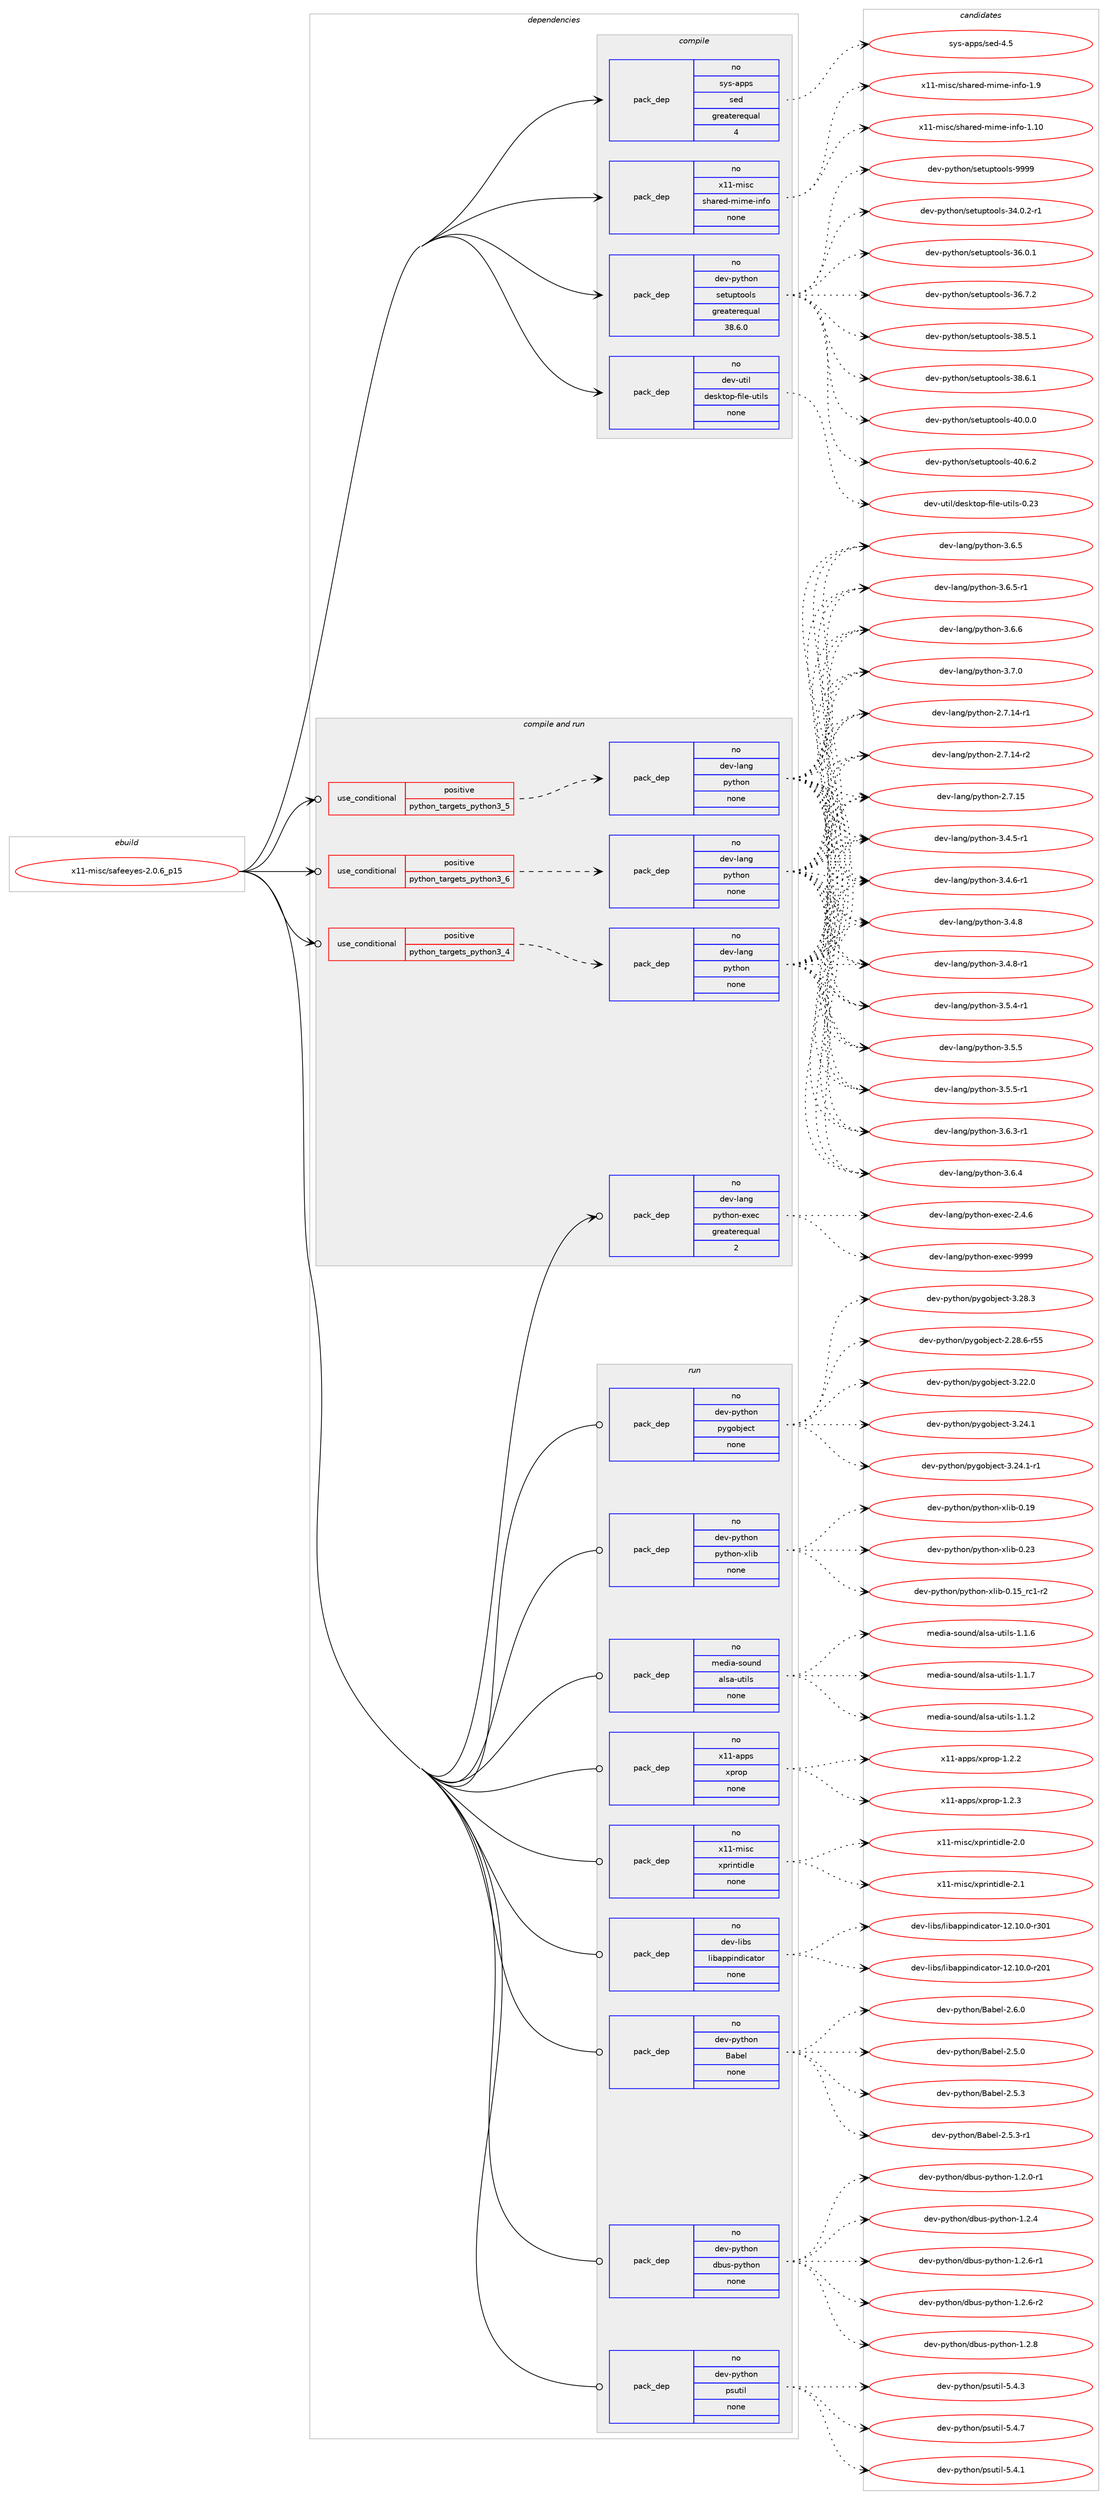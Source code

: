 digraph prolog {

# *************
# Graph options
# *************

newrank=true;
concentrate=true;
compound=true;
graph [rankdir=LR,fontname=Helvetica,fontsize=10,ranksep=1.5];#, ranksep=2.5, nodesep=0.2];
edge  [arrowhead=vee];
node  [fontname=Helvetica,fontsize=10];

# **********
# The ebuild
# **********

subgraph cluster_leftcol {
color=gray;
rank=same;
label=<<i>ebuild</i>>;
id [label="x11-misc/safeeyes-2.0.6_p15", color=red, width=4, href="../x11-misc/safeeyes-2.0.6_p15.svg"];
}

# ****************
# The dependencies
# ****************

subgraph cluster_midcol {
color=gray;
label=<<i>dependencies</i>>;
subgraph cluster_compile {
fillcolor="#eeeeee";
style=filled;
label=<<i>compile</i>>;
subgraph pack7372 {
dependency9272 [label=<<TABLE BORDER="0" CELLBORDER="1" CELLSPACING="0" CELLPADDING="4" WIDTH="220"><TR><TD ROWSPAN="6" CELLPADDING="30">pack_dep</TD></TR><TR><TD WIDTH="110">no</TD></TR><TR><TD>dev-python</TD></TR><TR><TD>setuptools</TD></TR><TR><TD>greaterequal</TD></TR><TR><TD>38.6.0</TD></TR></TABLE>>, shape=none, color=blue];
}
id:e -> dependency9272:w [weight=20,style="solid",arrowhead="vee"];
subgraph pack7373 {
dependency9273 [label=<<TABLE BORDER="0" CELLBORDER="1" CELLSPACING="0" CELLPADDING="4" WIDTH="220"><TR><TD ROWSPAN="6" CELLPADDING="30">pack_dep</TD></TR><TR><TD WIDTH="110">no</TD></TR><TR><TD>dev-util</TD></TR><TR><TD>desktop-file-utils</TD></TR><TR><TD>none</TD></TR><TR><TD></TD></TR></TABLE>>, shape=none, color=blue];
}
id:e -> dependency9273:w [weight=20,style="solid",arrowhead="vee"];
subgraph pack7374 {
dependency9274 [label=<<TABLE BORDER="0" CELLBORDER="1" CELLSPACING="0" CELLPADDING="4" WIDTH="220"><TR><TD ROWSPAN="6" CELLPADDING="30">pack_dep</TD></TR><TR><TD WIDTH="110">no</TD></TR><TR><TD>sys-apps</TD></TR><TR><TD>sed</TD></TR><TR><TD>greaterequal</TD></TR><TR><TD>4</TD></TR></TABLE>>, shape=none, color=blue];
}
id:e -> dependency9274:w [weight=20,style="solid",arrowhead="vee"];
subgraph pack7375 {
dependency9275 [label=<<TABLE BORDER="0" CELLBORDER="1" CELLSPACING="0" CELLPADDING="4" WIDTH="220"><TR><TD ROWSPAN="6" CELLPADDING="30">pack_dep</TD></TR><TR><TD WIDTH="110">no</TD></TR><TR><TD>x11-misc</TD></TR><TR><TD>shared-mime-info</TD></TR><TR><TD>none</TD></TR><TR><TD></TD></TR></TABLE>>, shape=none, color=blue];
}
id:e -> dependency9275:w [weight=20,style="solid",arrowhead="vee"];
}
subgraph cluster_compileandrun {
fillcolor="#eeeeee";
style=filled;
label=<<i>compile and run</i>>;
subgraph cond1673 {
dependency9276 [label=<<TABLE BORDER="0" CELLBORDER="1" CELLSPACING="0" CELLPADDING="4"><TR><TD ROWSPAN="3" CELLPADDING="10">use_conditional</TD></TR><TR><TD>positive</TD></TR><TR><TD>python_targets_python3_4</TD></TR></TABLE>>, shape=none, color=red];
subgraph pack7376 {
dependency9277 [label=<<TABLE BORDER="0" CELLBORDER="1" CELLSPACING="0" CELLPADDING="4" WIDTH="220"><TR><TD ROWSPAN="6" CELLPADDING="30">pack_dep</TD></TR><TR><TD WIDTH="110">no</TD></TR><TR><TD>dev-lang</TD></TR><TR><TD>python</TD></TR><TR><TD>none</TD></TR><TR><TD></TD></TR></TABLE>>, shape=none, color=blue];
}
dependency9276:e -> dependency9277:w [weight=20,style="dashed",arrowhead="vee"];
}
id:e -> dependency9276:w [weight=20,style="solid",arrowhead="odotvee"];
subgraph cond1674 {
dependency9278 [label=<<TABLE BORDER="0" CELLBORDER="1" CELLSPACING="0" CELLPADDING="4"><TR><TD ROWSPAN="3" CELLPADDING="10">use_conditional</TD></TR><TR><TD>positive</TD></TR><TR><TD>python_targets_python3_5</TD></TR></TABLE>>, shape=none, color=red];
subgraph pack7377 {
dependency9279 [label=<<TABLE BORDER="0" CELLBORDER="1" CELLSPACING="0" CELLPADDING="4" WIDTH="220"><TR><TD ROWSPAN="6" CELLPADDING="30">pack_dep</TD></TR><TR><TD WIDTH="110">no</TD></TR><TR><TD>dev-lang</TD></TR><TR><TD>python</TD></TR><TR><TD>none</TD></TR><TR><TD></TD></TR></TABLE>>, shape=none, color=blue];
}
dependency9278:e -> dependency9279:w [weight=20,style="dashed",arrowhead="vee"];
}
id:e -> dependency9278:w [weight=20,style="solid",arrowhead="odotvee"];
subgraph cond1675 {
dependency9280 [label=<<TABLE BORDER="0" CELLBORDER="1" CELLSPACING="0" CELLPADDING="4"><TR><TD ROWSPAN="3" CELLPADDING="10">use_conditional</TD></TR><TR><TD>positive</TD></TR><TR><TD>python_targets_python3_6</TD></TR></TABLE>>, shape=none, color=red];
subgraph pack7378 {
dependency9281 [label=<<TABLE BORDER="0" CELLBORDER="1" CELLSPACING="0" CELLPADDING="4" WIDTH="220"><TR><TD ROWSPAN="6" CELLPADDING="30">pack_dep</TD></TR><TR><TD WIDTH="110">no</TD></TR><TR><TD>dev-lang</TD></TR><TR><TD>python</TD></TR><TR><TD>none</TD></TR><TR><TD></TD></TR></TABLE>>, shape=none, color=blue];
}
dependency9280:e -> dependency9281:w [weight=20,style="dashed",arrowhead="vee"];
}
id:e -> dependency9280:w [weight=20,style="solid",arrowhead="odotvee"];
subgraph pack7379 {
dependency9282 [label=<<TABLE BORDER="0" CELLBORDER="1" CELLSPACING="0" CELLPADDING="4" WIDTH="220"><TR><TD ROWSPAN="6" CELLPADDING="30">pack_dep</TD></TR><TR><TD WIDTH="110">no</TD></TR><TR><TD>dev-lang</TD></TR><TR><TD>python-exec</TD></TR><TR><TD>greaterequal</TD></TR><TR><TD>2</TD></TR></TABLE>>, shape=none, color=blue];
}
id:e -> dependency9282:w [weight=20,style="solid",arrowhead="odotvee"];
}
subgraph cluster_run {
fillcolor="#eeeeee";
style=filled;
label=<<i>run</i>>;
subgraph pack7380 {
dependency9283 [label=<<TABLE BORDER="0" CELLBORDER="1" CELLSPACING="0" CELLPADDING="4" WIDTH="220"><TR><TD ROWSPAN="6" CELLPADDING="30">pack_dep</TD></TR><TR><TD WIDTH="110">no</TD></TR><TR><TD>dev-libs</TD></TR><TR><TD>libappindicator</TD></TR><TR><TD>none</TD></TR><TR><TD></TD></TR></TABLE>>, shape=none, color=blue];
}
id:e -> dependency9283:w [weight=20,style="solid",arrowhead="odot"];
subgraph pack7381 {
dependency9284 [label=<<TABLE BORDER="0" CELLBORDER="1" CELLSPACING="0" CELLPADDING="4" WIDTH="220"><TR><TD ROWSPAN="6" CELLPADDING="30">pack_dep</TD></TR><TR><TD WIDTH="110">no</TD></TR><TR><TD>dev-python</TD></TR><TR><TD>Babel</TD></TR><TR><TD>none</TD></TR><TR><TD></TD></TR></TABLE>>, shape=none, color=blue];
}
id:e -> dependency9284:w [weight=20,style="solid",arrowhead="odot"];
subgraph pack7382 {
dependency9285 [label=<<TABLE BORDER="0" CELLBORDER="1" CELLSPACING="0" CELLPADDING="4" WIDTH="220"><TR><TD ROWSPAN="6" CELLPADDING="30">pack_dep</TD></TR><TR><TD WIDTH="110">no</TD></TR><TR><TD>dev-python</TD></TR><TR><TD>dbus-python</TD></TR><TR><TD>none</TD></TR><TR><TD></TD></TR></TABLE>>, shape=none, color=blue];
}
id:e -> dependency9285:w [weight=20,style="solid",arrowhead="odot"];
subgraph pack7383 {
dependency9286 [label=<<TABLE BORDER="0" CELLBORDER="1" CELLSPACING="0" CELLPADDING="4" WIDTH="220"><TR><TD ROWSPAN="6" CELLPADDING="30">pack_dep</TD></TR><TR><TD WIDTH="110">no</TD></TR><TR><TD>dev-python</TD></TR><TR><TD>psutil</TD></TR><TR><TD>none</TD></TR><TR><TD></TD></TR></TABLE>>, shape=none, color=blue];
}
id:e -> dependency9286:w [weight=20,style="solid",arrowhead="odot"];
subgraph pack7384 {
dependency9287 [label=<<TABLE BORDER="0" CELLBORDER="1" CELLSPACING="0" CELLPADDING="4" WIDTH="220"><TR><TD ROWSPAN="6" CELLPADDING="30">pack_dep</TD></TR><TR><TD WIDTH="110">no</TD></TR><TR><TD>dev-python</TD></TR><TR><TD>pygobject</TD></TR><TR><TD>none</TD></TR><TR><TD></TD></TR></TABLE>>, shape=none, color=blue];
}
id:e -> dependency9287:w [weight=20,style="solid",arrowhead="odot"];
subgraph pack7385 {
dependency9288 [label=<<TABLE BORDER="0" CELLBORDER="1" CELLSPACING="0" CELLPADDING="4" WIDTH="220"><TR><TD ROWSPAN="6" CELLPADDING="30">pack_dep</TD></TR><TR><TD WIDTH="110">no</TD></TR><TR><TD>dev-python</TD></TR><TR><TD>python-xlib</TD></TR><TR><TD>none</TD></TR><TR><TD></TD></TR></TABLE>>, shape=none, color=blue];
}
id:e -> dependency9288:w [weight=20,style="solid",arrowhead="odot"];
subgraph pack7386 {
dependency9289 [label=<<TABLE BORDER="0" CELLBORDER="1" CELLSPACING="0" CELLPADDING="4" WIDTH="220"><TR><TD ROWSPAN="6" CELLPADDING="30">pack_dep</TD></TR><TR><TD WIDTH="110">no</TD></TR><TR><TD>media-sound</TD></TR><TR><TD>alsa-utils</TD></TR><TR><TD>none</TD></TR><TR><TD></TD></TR></TABLE>>, shape=none, color=blue];
}
id:e -> dependency9289:w [weight=20,style="solid",arrowhead="odot"];
subgraph pack7387 {
dependency9290 [label=<<TABLE BORDER="0" CELLBORDER="1" CELLSPACING="0" CELLPADDING="4" WIDTH="220"><TR><TD ROWSPAN="6" CELLPADDING="30">pack_dep</TD></TR><TR><TD WIDTH="110">no</TD></TR><TR><TD>x11-apps</TD></TR><TR><TD>xprop</TD></TR><TR><TD>none</TD></TR><TR><TD></TD></TR></TABLE>>, shape=none, color=blue];
}
id:e -> dependency9290:w [weight=20,style="solid",arrowhead="odot"];
subgraph pack7388 {
dependency9291 [label=<<TABLE BORDER="0" CELLBORDER="1" CELLSPACING="0" CELLPADDING="4" WIDTH="220"><TR><TD ROWSPAN="6" CELLPADDING="30">pack_dep</TD></TR><TR><TD WIDTH="110">no</TD></TR><TR><TD>x11-misc</TD></TR><TR><TD>xprintidle</TD></TR><TR><TD>none</TD></TR><TR><TD></TD></TR></TABLE>>, shape=none, color=blue];
}
id:e -> dependency9291:w [weight=20,style="solid",arrowhead="odot"];
}
}

# **************
# The candidates
# **************

subgraph cluster_choices {
rank=same;
color=gray;
label=<<i>candidates</i>>;

subgraph choice7372 {
color=black;
nodesep=1;
choice1001011184511212111610411111047115101116117112116111111108115455152464846504511449 [label="dev-python/setuptools-34.0.2-r1", color=red, width=4,href="../dev-python/setuptools-34.0.2-r1.svg"];
choice100101118451121211161041111104711510111611711211611111110811545515446484649 [label="dev-python/setuptools-36.0.1", color=red, width=4,href="../dev-python/setuptools-36.0.1.svg"];
choice100101118451121211161041111104711510111611711211611111110811545515446554650 [label="dev-python/setuptools-36.7.2", color=red, width=4,href="../dev-python/setuptools-36.7.2.svg"];
choice100101118451121211161041111104711510111611711211611111110811545515646534649 [label="dev-python/setuptools-38.5.1", color=red, width=4,href="../dev-python/setuptools-38.5.1.svg"];
choice100101118451121211161041111104711510111611711211611111110811545515646544649 [label="dev-python/setuptools-38.6.1", color=red, width=4,href="../dev-python/setuptools-38.6.1.svg"];
choice100101118451121211161041111104711510111611711211611111110811545524846484648 [label="dev-python/setuptools-40.0.0", color=red, width=4,href="../dev-python/setuptools-40.0.0.svg"];
choice100101118451121211161041111104711510111611711211611111110811545524846544650 [label="dev-python/setuptools-40.6.2", color=red, width=4,href="../dev-python/setuptools-40.6.2.svg"];
choice10010111845112121116104111110471151011161171121161111111081154557575757 [label="dev-python/setuptools-9999", color=red, width=4,href="../dev-python/setuptools-9999.svg"];
dependency9272:e -> choice1001011184511212111610411111047115101116117112116111111108115455152464846504511449:w [style=dotted,weight="100"];
dependency9272:e -> choice100101118451121211161041111104711510111611711211611111110811545515446484649:w [style=dotted,weight="100"];
dependency9272:e -> choice100101118451121211161041111104711510111611711211611111110811545515446554650:w [style=dotted,weight="100"];
dependency9272:e -> choice100101118451121211161041111104711510111611711211611111110811545515646534649:w [style=dotted,weight="100"];
dependency9272:e -> choice100101118451121211161041111104711510111611711211611111110811545515646544649:w [style=dotted,weight="100"];
dependency9272:e -> choice100101118451121211161041111104711510111611711211611111110811545524846484648:w [style=dotted,weight="100"];
dependency9272:e -> choice100101118451121211161041111104711510111611711211611111110811545524846544650:w [style=dotted,weight="100"];
dependency9272:e -> choice10010111845112121116104111110471151011161171121161111111081154557575757:w [style=dotted,weight="100"];
}
subgraph choice7373 {
color=black;
nodesep=1;
choice100101118451171161051084710010111510711611111245102105108101451171161051081154548465051 [label="dev-util/desktop-file-utils-0.23", color=red, width=4,href="../dev-util/desktop-file-utils-0.23.svg"];
dependency9273:e -> choice100101118451171161051084710010111510711611111245102105108101451171161051081154548465051:w [style=dotted,weight="100"];
}
subgraph choice7374 {
color=black;
nodesep=1;
choice11512111545971121121154711510110045524653 [label="sys-apps/sed-4.5", color=red, width=4,href="../sys-apps/sed-4.5.svg"];
dependency9274:e -> choice11512111545971121121154711510110045524653:w [style=dotted,weight="100"];
}
subgraph choice7375 {
color=black;
nodesep=1;
choice12049494510910511599471151049711410110045109105109101451051101021114549464948 [label="x11-misc/shared-mime-info-1.10", color=red, width=4,href="../x11-misc/shared-mime-info-1.10.svg"];
choice120494945109105115994711510497114101100451091051091014510511010211145494657 [label="x11-misc/shared-mime-info-1.9", color=red, width=4,href="../x11-misc/shared-mime-info-1.9.svg"];
dependency9275:e -> choice12049494510910511599471151049711410110045109105109101451051101021114549464948:w [style=dotted,weight="100"];
dependency9275:e -> choice120494945109105115994711510497114101100451091051091014510511010211145494657:w [style=dotted,weight="100"];
}
subgraph choice7376 {
color=black;
nodesep=1;
choice100101118451089711010347112121116104111110455046554649524511449 [label="dev-lang/python-2.7.14-r1", color=red, width=4,href="../dev-lang/python-2.7.14-r1.svg"];
choice100101118451089711010347112121116104111110455046554649524511450 [label="dev-lang/python-2.7.14-r2", color=red, width=4,href="../dev-lang/python-2.7.14-r2.svg"];
choice10010111845108971101034711212111610411111045504655464953 [label="dev-lang/python-2.7.15", color=red, width=4,href="../dev-lang/python-2.7.15.svg"];
choice1001011184510897110103471121211161041111104551465246534511449 [label="dev-lang/python-3.4.5-r1", color=red, width=4,href="../dev-lang/python-3.4.5-r1.svg"];
choice1001011184510897110103471121211161041111104551465246544511449 [label="dev-lang/python-3.4.6-r1", color=red, width=4,href="../dev-lang/python-3.4.6-r1.svg"];
choice100101118451089711010347112121116104111110455146524656 [label="dev-lang/python-3.4.8", color=red, width=4,href="../dev-lang/python-3.4.8.svg"];
choice1001011184510897110103471121211161041111104551465246564511449 [label="dev-lang/python-3.4.8-r1", color=red, width=4,href="../dev-lang/python-3.4.8-r1.svg"];
choice1001011184510897110103471121211161041111104551465346524511449 [label="dev-lang/python-3.5.4-r1", color=red, width=4,href="../dev-lang/python-3.5.4-r1.svg"];
choice100101118451089711010347112121116104111110455146534653 [label="dev-lang/python-3.5.5", color=red, width=4,href="../dev-lang/python-3.5.5.svg"];
choice1001011184510897110103471121211161041111104551465346534511449 [label="dev-lang/python-3.5.5-r1", color=red, width=4,href="../dev-lang/python-3.5.5-r1.svg"];
choice1001011184510897110103471121211161041111104551465446514511449 [label="dev-lang/python-3.6.3-r1", color=red, width=4,href="../dev-lang/python-3.6.3-r1.svg"];
choice100101118451089711010347112121116104111110455146544652 [label="dev-lang/python-3.6.4", color=red, width=4,href="../dev-lang/python-3.6.4.svg"];
choice100101118451089711010347112121116104111110455146544653 [label="dev-lang/python-3.6.5", color=red, width=4,href="../dev-lang/python-3.6.5.svg"];
choice1001011184510897110103471121211161041111104551465446534511449 [label="dev-lang/python-3.6.5-r1", color=red, width=4,href="../dev-lang/python-3.6.5-r1.svg"];
choice100101118451089711010347112121116104111110455146544654 [label="dev-lang/python-3.6.6", color=red, width=4,href="../dev-lang/python-3.6.6.svg"];
choice100101118451089711010347112121116104111110455146554648 [label="dev-lang/python-3.7.0", color=red, width=4,href="../dev-lang/python-3.7.0.svg"];
dependency9277:e -> choice100101118451089711010347112121116104111110455046554649524511449:w [style=dotted,weight="100"];
dependency9277:e -> choice100101118451089711010347112121116104111110455046554649524511450:w [style=dotted,weight="100"];
dependency9277:e -> choice10010111845108971101034711212111610411111045504655464953:w [style=dotted,weight="100"];
dependency9277:e -> choice1001011184510897110103471121211161041111104551465246534511449:w [style=dotted,weight="100"];
dependency9277:e -> choice1001011184510897110103471121211161041111104551465246544511449:w [style=dotted,weight="100"];
dependency9277:e -> choice100101118451089711010347112121116104111110455146524656:w [style=dotted,weight="100"];
dependency9277:e -> choice1001011184510897110103471121211161041111104551465246564511449:w [style=dotted,weight="100"];
dependency9277:e -> choice1001011184510897110103471121211161041111104551465346524511449:w [style=dotted,weight="100"];
dependency9277:e -> choice100101118451089711010347112121116104111110455146534653:w [style=dotted,weight="100"];
dependency9277:e -> choice1001011184510897110103471121211161041111104551465346534511449:w [style=dotted,weight="100"];
dependency9277:e -> choice1001011184510897110103471121211161041111104551465446514511449:w [style=dotted,weight="100"];
dependency9277:e -> choice100101118451089711010347112121116104111110455146544652:w [style=dotted,weight="100"];
dependency9277:e -> choice100101118451089711010347112121116104111110455146544653:w [style=dotted,weight="100"];
dependency9277:e -> choice1001011184510897110103471121211161041111104551465446534511449:w [style=dotted,weight="100"];
dependency9277:e -> choice100101118451089711010347112121116104111110455146544654:w [style=dotted,weight="100"];
dependency9277:e -> choice100101118451089711010347112121116104111110455146554648:w [style=dotted,weight="100"];
}
subgraph choice7377 {
color=black;
nodesep=1;
choice100101118451089711010347112121116104111110455046554649524511449 [label="dev-lang/python-2.7.14-r1", color=red, width=4,href="../dev-lang/python-2.7.14-r1.svg"];
choice100101118451089711010347112121116104111110455046554649524511450 [label="dev-lang/python-2.7.14-r2", color=red, width=4,href="../dev-lang/python-2.7.14-r2.svg"];
choice10010111845108971101034711212111610411111045504655464953 [label="dev-lang/python-2.7.15", color=red, width=4,href="../dev-lang/python-2.7.15.svg"];
choice1001011184510897110103471121211161041111104551465246534511449 [label="dev-lang/python-3.4.5-r1", color=red, width=4,href="../dev-lang/python-3.4.5-r1.svg"];
choice1001011184510897110103471121211161041111104551465246544511449 [label="dev-lang/python-3.4.6-r1", color=red, width=4,href="../dev-lang/python-3.4.6-r1.svg"];
choice100101118451089711010347112121116104111110455146524656 [label="dev-lang/python-3.4.8", color=red, width=4,href="../dev-lang/python-3.4.8.svg"];
choice1001011184510897110103471121211161041111104551465246564511449 [label="dev-lang/python-3.4.8-r1", color=red, width=4,href="../dev-lang/python-3.4.8-r1.svg"];
choice1001011184510897110103471121211161041111104551465346524511449 [label="dev-lang/python-3.5.4-r1", color=red, width=4,href="../dev-lang/python-3.5.4-r1.svg"];
choice100101118451089711010347112121116104111110455146534653 [label="dev-lang/python-3.5.5", color=red, width=4,href="../dev-lang/python-3.5.5.svg"];
choice1001011184510897110103471121211161041111104551465346534511449 [label="dev-lang/python-3.5.5-r1", color=red, width=4,href="../dev-lang/python-3.5.5-r1.svg"];
choice1001011184510897110103471121211161041111104551465446514511449 [label="dev-lang/python-3.6.3-r1", color=red, width=4,href="../dev-lang/python-3.6.3-r1.svg"];
choice100101118451089711010347112121116104111110455146544652 [label="dev-lang/python-3.6.4", color=red, width=4,href="../dev-lang/python-3.6.4.svg"];
choice100101118451089711010347112121116104111110455146544653 [label="dev-lang/python-3.6.5", color=red, width=4,href="../dev-lang/python-3.6.5.svg"];
choice1001011184510897110103471121211161041111104551465446534511449 [label="dev-lang/python-3.6.5-r1", color=red, width=4,href="../dev-lang/python-3.6.5-r1.svg"];
choice100101118451089711010347112121116104111110455146544654 [label="dev-lang/python-3.6.6", color=red, width=4,href="../dev-lang/python-3.6.6.svg"];
choice100101118451089711010347112121116104111110455146554648 [label="dev-lang/python-3.7.0", color=red, width=4,href="../dev-lang/python-3.7.0.svg"];
dependency9279:e -> choice100101118451089711010347112121116104111110455046554649524511449:w [style=dotted,weight="100"];
dependency9279:e -> choice100101118451089711010347112121116104111110455046554649524511450:w [style=dotted,weight="100"];
dependency9279:e -> choice10010111845108971101034711212111610411111045504655464953:w [style=dotted,weight="100"];
dependency9279:e -> choice1001011184510897110103471121211161041111104551465246534511449:w [style=dotted,weight="100"];
dependency9279:e -> choice1001011184510897110103471121211161041111104551465246544511449:w [style=dotted,weight="100"];
dependency9279:e -> choice100101118451089711010347112121116104111110455146524656:w [style=dotted,weight="100"];
dependency9279:e -> choice1001011184510897110103471121211161041111104551465246564511449:w [style=dotted,weight="100"];
dependency9279:e -> choice1001011184510897110103471121211161041111104551465346524511449:w [style=dotted,weight="100"];
dependency9279:e -> choice100101118451089711010347112121116104111110455146534653:w [style=dotted,weight="100"];
dependency9279:e -> choice1001011184510897110103471121211161041111104551465346534511449:w [style=dotted,weight="100"];
dependency9279:e -> choice1001011184510897110103471121211161041111104551465446514511449:w [style=dotted,weight="100"];
dependency9279:e -> choice100101118451089711010347112121116104111110455146544652:w [style=dotted,weight="100"];
dependency9279:e -> choice100101118451089711010347112121116104111110455146544653:w [style=dotted,weight="100"];
dependency9279:e -> choice1001011184510897110103471121211161041111104551465446534511449:w [style=dotted,weight="100"];
dependency9279:e -> choice100101118451089711010347112121116104111110455146544654:w [style=dotted,weight="100"];
dependency9279:e -> choice100101118451089711010347112121116104111110455146554648:w [style=dotted,weight="100"];
}
subgraph choice7378 {
color=black;
nodesep=1;
choice100101118451089711010347112121116104111110455046554649524511449 [label="dev-lang/python-2.7.14-r1", color=red, width=4,href="../dev-lang/python-2.7.14-r1.svg"];
choice100101118451089711010347112121116104111110455046554649524511450 [label="dev-lang/python-2.7.14-r2", color=red, width=4,href="../dev-lang/python-2.7.14-r2.svg"];
choice10010111845108971101034711212111610411111045504655464953 [label="dev-lang/python-2.7.15", color=red, width=4,href="../dev-lang/python-2.7.15.svg"];
choice1001011184510897110103471121211161041111104551465246534511449 [label="dev-lang/python-3.4.5-r1", color=red, width=4,href="../dev-lang/python-3.4.5-r1.svg"];
choice1001011184510897110103471121211161041111104551465246544511449 [label="dev-lang/python-3.4.6-r1", color=red, width=4,href="../dev-lang/python-3.4.6-r1.svg"];
choice100101118451089711010347112121116104111110455146524656 [label="dev-lang/python-3.4.8", color=red, width=4,href="../dev-lang/python-3.4.8.svg"];
choice1001011184510897110103471121211161041111104551465246564511449 [label="dev-lang/python-3.4.8-r1", color=red, width=4,href="../dev-lang/python-3.4.8-r1.svg"];
choice1001011184510897110103471121211161041111104551465346524511449 [label="dev-lang/python-3.5.4-r1", color=red, width=4,href="../dev-lang/python-3.5.4-r1.svg"];
choice100101118451089711010347112121116104111110455146534653 [label="dev-lang/python-3.5.5", color=red, width=4,href="../dev-lang/python-3.5.5.svg"];
choice1001011184510897110103471121211161041111104551465346534511449 [label="dev-lang/python-3.5.5-r1", color=red, width=4,href="../dev-lang/python-3.5.5-r1.svg"];
choice1001011184510897110103471121211161041111104551465446514511449 [label="dev-lang/python-3.6.3-r1", color=red, width=4,href="../dev-lang/python-3.6.3-r1.svg"];
choice100101118451089711010347112121116104111110455146544652 [label="dev-lang/python-3.6.4", color=red, width=4,href="../dev-lang/python-3.6.4.svg"];
choice100101118451089711010347112121116104111110455146544653 [label="dev-lang/python-3.6.5", color=red, width=4,href="../dev-lang/python-3.6.5.svg"];
choice1001011184510897110103471121211161041111104551465446534511449 [label="dev-lang/python-3.6.5-r1", color=red, width=4,href="../dev-lang/python-3.6.5-r1.svg"];
choice100101118451089711010347112121116104111110455146544654 [label="dev-lang/python-3.6.6", color=red, width=4,href="../dev-lang/python-3.6.6.svg"];
choice100101118451089711010347112121116104111110455146554648 [label="dev-lang/python-3.7.0", color=red, width=4,href="../dev-lang/python-3.7.0.svg"];
dependency9281:e -> choice100101118451089711010347112121116104111110455046554649524511449:w [style=dotted,weight="100"];
dependency9281:e -> choice100101118451089711010347112121116104111110455046554649524511450:w [style=dotted,weight="100"];
dependency9281:e -> choice10010111845108971101034711212111610411111045504655464953:w [style=dotted,weight="100"];
dependency9281:e -> choice1001011184510897110103471121211161041111104551465246534511449:w [style=dotted,weight="100"];
dependency9281:e -> choice1001011184510897110103471121211161041111104551465246544511449:w [style=dotted,weight="100"];
dependency9281:e -> choice100101118451089711010347112121116104111110455146524656:w [style=dotted,weight="100"];
dependency9281:e -> choice1001011184510897110103471121211161041111104551465246564511449:w [style=dotted,weight="100"];
dependency9281:e -> choice1001011184510897110103471121211161041111104551465346524511449:w [style=dotted,weight="100"];
dependency9281:e -> choice100101118451089711010347112121116104111110455146534653:w [style=dotted,weight="100"];
dependency9281:e -> choice1001011184510897110103471121211161041111104551465346534511449:w [style=dotted,weight="100"];
dependency9281:e -> choice1001011184510897110103471121211161041111104551465446514511449:w [style=dotted,weight="100"];
dependency9281:e -> choice100101118451089711010347112121116104111110455146544652:w [style=dotted,weight="100"];
dependency9281:e -> choice100101118451089711010347112121116104111110455146544653:w [style=dotted,weight="100"];
dependency9281:e -> choice1001011184510897110103471121211161041111104551465446534511449:w [style=dotted,weight="100"];
dependency9281:e -> choice100101118451089711010347112121116104111110455146544654:w [style=dotted,weight="100"];
dependency9281:e -> choice100101118451089711010347112121116104111110455146554648:w [style=dotted,weight="100"];
}
subgraph choice7379 {
color=black;
nodesep=1;
choice1001011184510897110103471121211161041111104510112010199455046524654 [label="dev-lang/python-exec-2.4.6", color=red, width=4,href="../dev-lang/python-exec-2.4.6.svg"];
choice10010111845108971101034711212111610411111045101120101994557575757 [label="dev-lang/python-exec-9999", color=red, width=4,href="../dev-lang/python-exec-9999.svg"];
dependency9282:e -> choice1001011184510897110103471121211161041111104510112010199455046524654:w [style=dotted,weight="100"];
dependency9282:e -> choice10010111845108971101034711212111610411111045101120101994557575757:w [style=dotted,weight="100"];
}
subgraph choice7380 {
color=black;
nodesep=1;
choice10010111845108105981154710810598971121121051101001059997116111114454950464948464845114504849 [label="dev-libs/libappindicator-12.10.0-r201", color=red, width=4,href="../dev-libs/libappindicator-12.10.0-r201.svg"];
choice10010111845108105981154710810598971121121051101001059997116111114454950464948464845114514849 [label="dev-libs/libappindicator-12.10.0-r301", color=red, width=4,href="../dev-libs/libappindicator-12.10.0-r301.svg"];
dependency9283:e -> choice10010111845108105981154710810598971121121051101001059997116111114454950464948464845114504849:w [style=dotted,weight="100"];
dependency9283:e -> choice10010111845108105981154710810598971121121051101001059997116111114454950464948464845114514849:w [style=dotted,weight="100"];
}
subgraph choice7381 {
color=black;
nodesep=1;
choice1001011184511212111610411111047669798101108455046534648 [label="dev-python/Babel-2.5.0", color=red, width=4,href="../dev-python/Babel-2.5.0.svg"];
choice1001011184511212111610411111047669798101108455046534651 [label="dev-python/Babel-2.5.3", color=red, width=4,href="../dev-python/Babel-2.5.3.svg"];
choice10010111845112121116104111110476697981011084550465346514511449 [label="dev-python/Babel-2.5.3-r1", color=red, width=4,href="../dev-python/Babel-2.5.3-r1.svg"];
choice1001011184511212111610411111047669798101108455046544648 [label="dev-python/Babel-2.6.0", color=red, width=4,href="../dev-python/Babel-2.6.0.svg"];
dependency9284:e -> choice1001011184511212111610411111047669798101108455046534648:w [style=dotted,weight="100"];
dependency9284:e -> choice1001011184511212111610411111047669798101108455046534651:w [style=dotted,weight="100"];
dependency9284:e -> choice10010111845112121116104111110476697981011084550465346514511449:w [style=dotted,weight="100"];
dependency9284:e -> choice1001011184511212111610411111047669798101108455046544648:w [style=dotted,weight="100"];
}
subgraph choice7382 {
color=black;
nodesep=1;
choice100101118451121211161041111104710098117115451121211161041111104549465046484511449 [label="dev-python/dbus-python-1.2.0-r1", color=red, width=4,href="../dev-python/dbus-python-1.2.0-r1.svg"];
choice10010111845112121116104111110471009811711545112121116104111110454946504652 [label="dev-python/dbus-python-1.2.4", color=red, width=4,href="../dev-python/dbus-python-1.2.4.svg"];
choice100101118451121211161041111104710098117115451121211161041111104549465046544511449 [label="dev-python/dbus-python-1.2.6-r1", color=red, width=4,href="../dev-python/dbus-python-1.2.6-r1.svg"];
choice100101118451121211161041111104710098117115451121211161041111104549465046544511450 [label="dev-python/dbus-python-1.2.6-r2", color=red, width=4,href="../dev-python/dbus-python-1.2.6-r2.svg"];
choice10010111845112121116104111110471009811711545112121116104111110454946504656 [label="dev-python/dbus-python-1.2.8", color=red, width=4,href="../dev-python/dbus-python-1.2.8.svg"];
dependency9285:e -> choice100101118451121211161041111104710098117115451121211161041111104549465046484511449:w [style=dotted,weight="100"];
dependency9285:e -> choice10010111845112121116104111110471009811711545112121116104111110454946504652:w [style=dotted,weight="100"];
dependency9285:e -> choice100101118451121211161041111104710098117115451121211161041111104549465046544511449:w [style=dotted,weight="100"];
dependency9285:e -> choice100101118451121211161041111104710098117115451121211161041111104549465046544511450:w [style=dotted,weight="100"];
dependency9285:e -> choice10010111845112121116104111110471009811711545112121116104111110454946504656:w [style=dotted,weight="100"];
}
subgraph choice7383 {
color=black;
nodesep=1;
choice1001011184511212111610411111047112115117116105108455346524649 [label="dev-python/psutil-5.4.1", color=red, width=4,href="../dev-python/psutil-5.4.1.svg"];
choice1001011184511212111610411111047112115117116105108455346524651 [label="dev-python/psutil-5.4.3", color=red, width=4,href="../dev-python/psutil-5.4.3.svg"];
choice1001011184511212111610411111047112115117116105108455346524655 [label="dev-python/psutil-5.4.7", color=red, width=4,href="../dev-python/psutil-5.4.7.svg"];
dependency9286:e -> choice1001011184511212111610411111047112115117116105108455346524649:w [style=dotted,weight="100"];
dependency9286:e -> choice1001011184511212111610411111047112115117116105108455346524651:w [style=dotted,weight="100"];
dependency9286:e -> choice1001011184511212111610411111047112115117116105108455346524655:w [style=dotted,weight="100"];
}
subgraph choice7384 {
color=black;
nodesep=1;
choice1001011184511212111610411111047112121103111981061019911645504650564654451145353 [label="dev-python/pygobject-2.28.6-r55", color=red, width=4,href="../dev-python/pygobject-2.28.6-r55.svg"];
choice1001011184511212111610411111047112121103111981061019911645514650504648 [label="dev-python/pygobject-3.22.0", color=red, width=4,href="../dev-python/pygobject-3.22.0.svg"];
choice1001011184511212111610411111047112121103111981061019911645514650524649 [label="dev-python/pygobject-3.24.1", color=red, width=4,href="../dev-python/pygobject-3.24.1.svg"];
choice10010111845112121116104111110471121211031119810610199116455146505246494511449 [label="dev-python/pygobject-3.24.1-r1", color=red, width=4,href="../dev-python/pygobject-3.24.1-r1.svg"];
choice1001011184511212111610411111047112121103111981061019911645514650564651 [label="dev-python/pygobject-3.28.3", color=red, width=4,href="../dev-python/pygobject-3.28.3.svg"];
dependency9287:e -> choice1001011184511212111610411111047112121103111981061019911645504650564654451145353:w [style=dotted,weight="100"];
dependency9287:e -> choice1001011184511212111610411111047112121103111981061019911645514650504648:w [style=dotted,weight="100"];
dependency9287:e -> choice1001011184511212111610411111047112121103111981061019911645514650524649:w [style=dotted,weight="100"];
dependency9287:e -> choice10010111845112121116104111110471121211031119810610199116455146505246494511449:w [style=dotted,weight="100"];
dependency9287:e -> choice1001011184511212111610411111047112121103111981061019911645514650564651:w [style=dotted,weight="100"];
}
subgraph choice7385 {
color=black;
nodesep=1;
choice1001011184511212111610411111047112121116104111110451201081059845484649539511499494511450 [label="dev-python/python-xlib-0.15_rc1-r2", color=red, width=4,href="../dev-python/python-xlib-0.15_rc1-r2.svg"];
choice100101118451121211161041111104711212111610411111045120108105984548464957 [label="dev-python/python-xlib-0.19", color=red, width=4,href="../dev-python/python-xlib-0.19.svg"];
choice100101118451121211161041111104711212111610411111045120108105984548465051 [label="dev-python/python-xlib-0.23", color=red, width=4,href="../dev-python/python-xlib-0.23.svg"];
dependency9288:e -> choice1001011184511212111610411111047112121116104111110451201081059845484649539511499494511450:w [style=dotted,weight="100"];
dependency9288:e -> choice100101118451121211161041111104711212111610411111045120108105984548464957:w [style=dotted,weight="100"];
dependency9288:e -> choice100101118451121211161041111104711212111610411111045120108105984548465051:w [style=dotted,weight="100"];
}
subgraph choice7386 {
color=black;
nodesep=1;
choice109101100105974511511111711010047971081159745117116105108115454946494650 [label="media-sound/alsa-utils-1.1.2", color=red, width=4,href="../media-sound/alsa-utils-1.1.2.svg"];
choice109101100105974511511111711010047971081159745117116105108115454946494654 [label="media-sound/alsa-utils-1.1.6", color=red, width=4,href="../media-sound/alsa-utils-1.1.6.svg"];
choice109101100105974511511111711010047971081159745117116105108115454946494655 [label="media-sound/alsa-utils-1.1.7", color=red, width=4,href="../media-sound/alsa-utils-1.1.7.svg"];
dependency9289:e -> choice109101100105974511511111711010047971081159745117116105108115454946494650:w [style=dotted,weight="100"];
dependency9289:e -> choice109101100105974511511111711010047971081159745117116105108115454946494654:w [style=dotted,weight="100"];
dependency9289:e -> choice109101100105974511511111711010047971081159745117116105108115454946494655:w [style=dotted,weight="100"];
}
subgraph choice7387 {
color=black;
nodesep=1;
choice1204949459711211211547120112114111112454946504650 [label="x11-apps/xprop-1.2.2", color=red, width=4,href="../x11-apps/xprop-1.2.2.svg"];
choice1204949459711211211547120112114111112454946504651 [label="x11-apps/xprop-1.2.3", color=red, width=4,href="../x11-apps/xprop-1.2.3.svg"];
dependency9290:e -> choice1204949459711211211547120112114111112454946504650:w [style=dotted,weight="100"];
dependency9290:e -> choice1204949459711211211547120112114111112454946504651:w [style=dotted,weight="100"];
}
subgraph choice7388 {
color=black;
nodesep=1;
choice120494945109105115994712011211410511011610510010810145504648 [label="x11-misc/xprintidle-2.0", color=red, width=4,href="../x11-misc/xprintidle-2.0.svg"];
choice120494945109105115994712011211410511011610510010810145504649 [label="x11-misc/xprintidle-2.1", color=red, width=4,href="../x11-misc/xprintidle-2.1.svg"];
dependency9291:e -> choice120494945109105115994712011211410511011610510010810145504648:w [style=dotted,weight="100"];
dependency9291:e -> choice120494945109105115994712011211410511011610510010810145504649:w [style=dotted,weight="100"];
}
}

}
